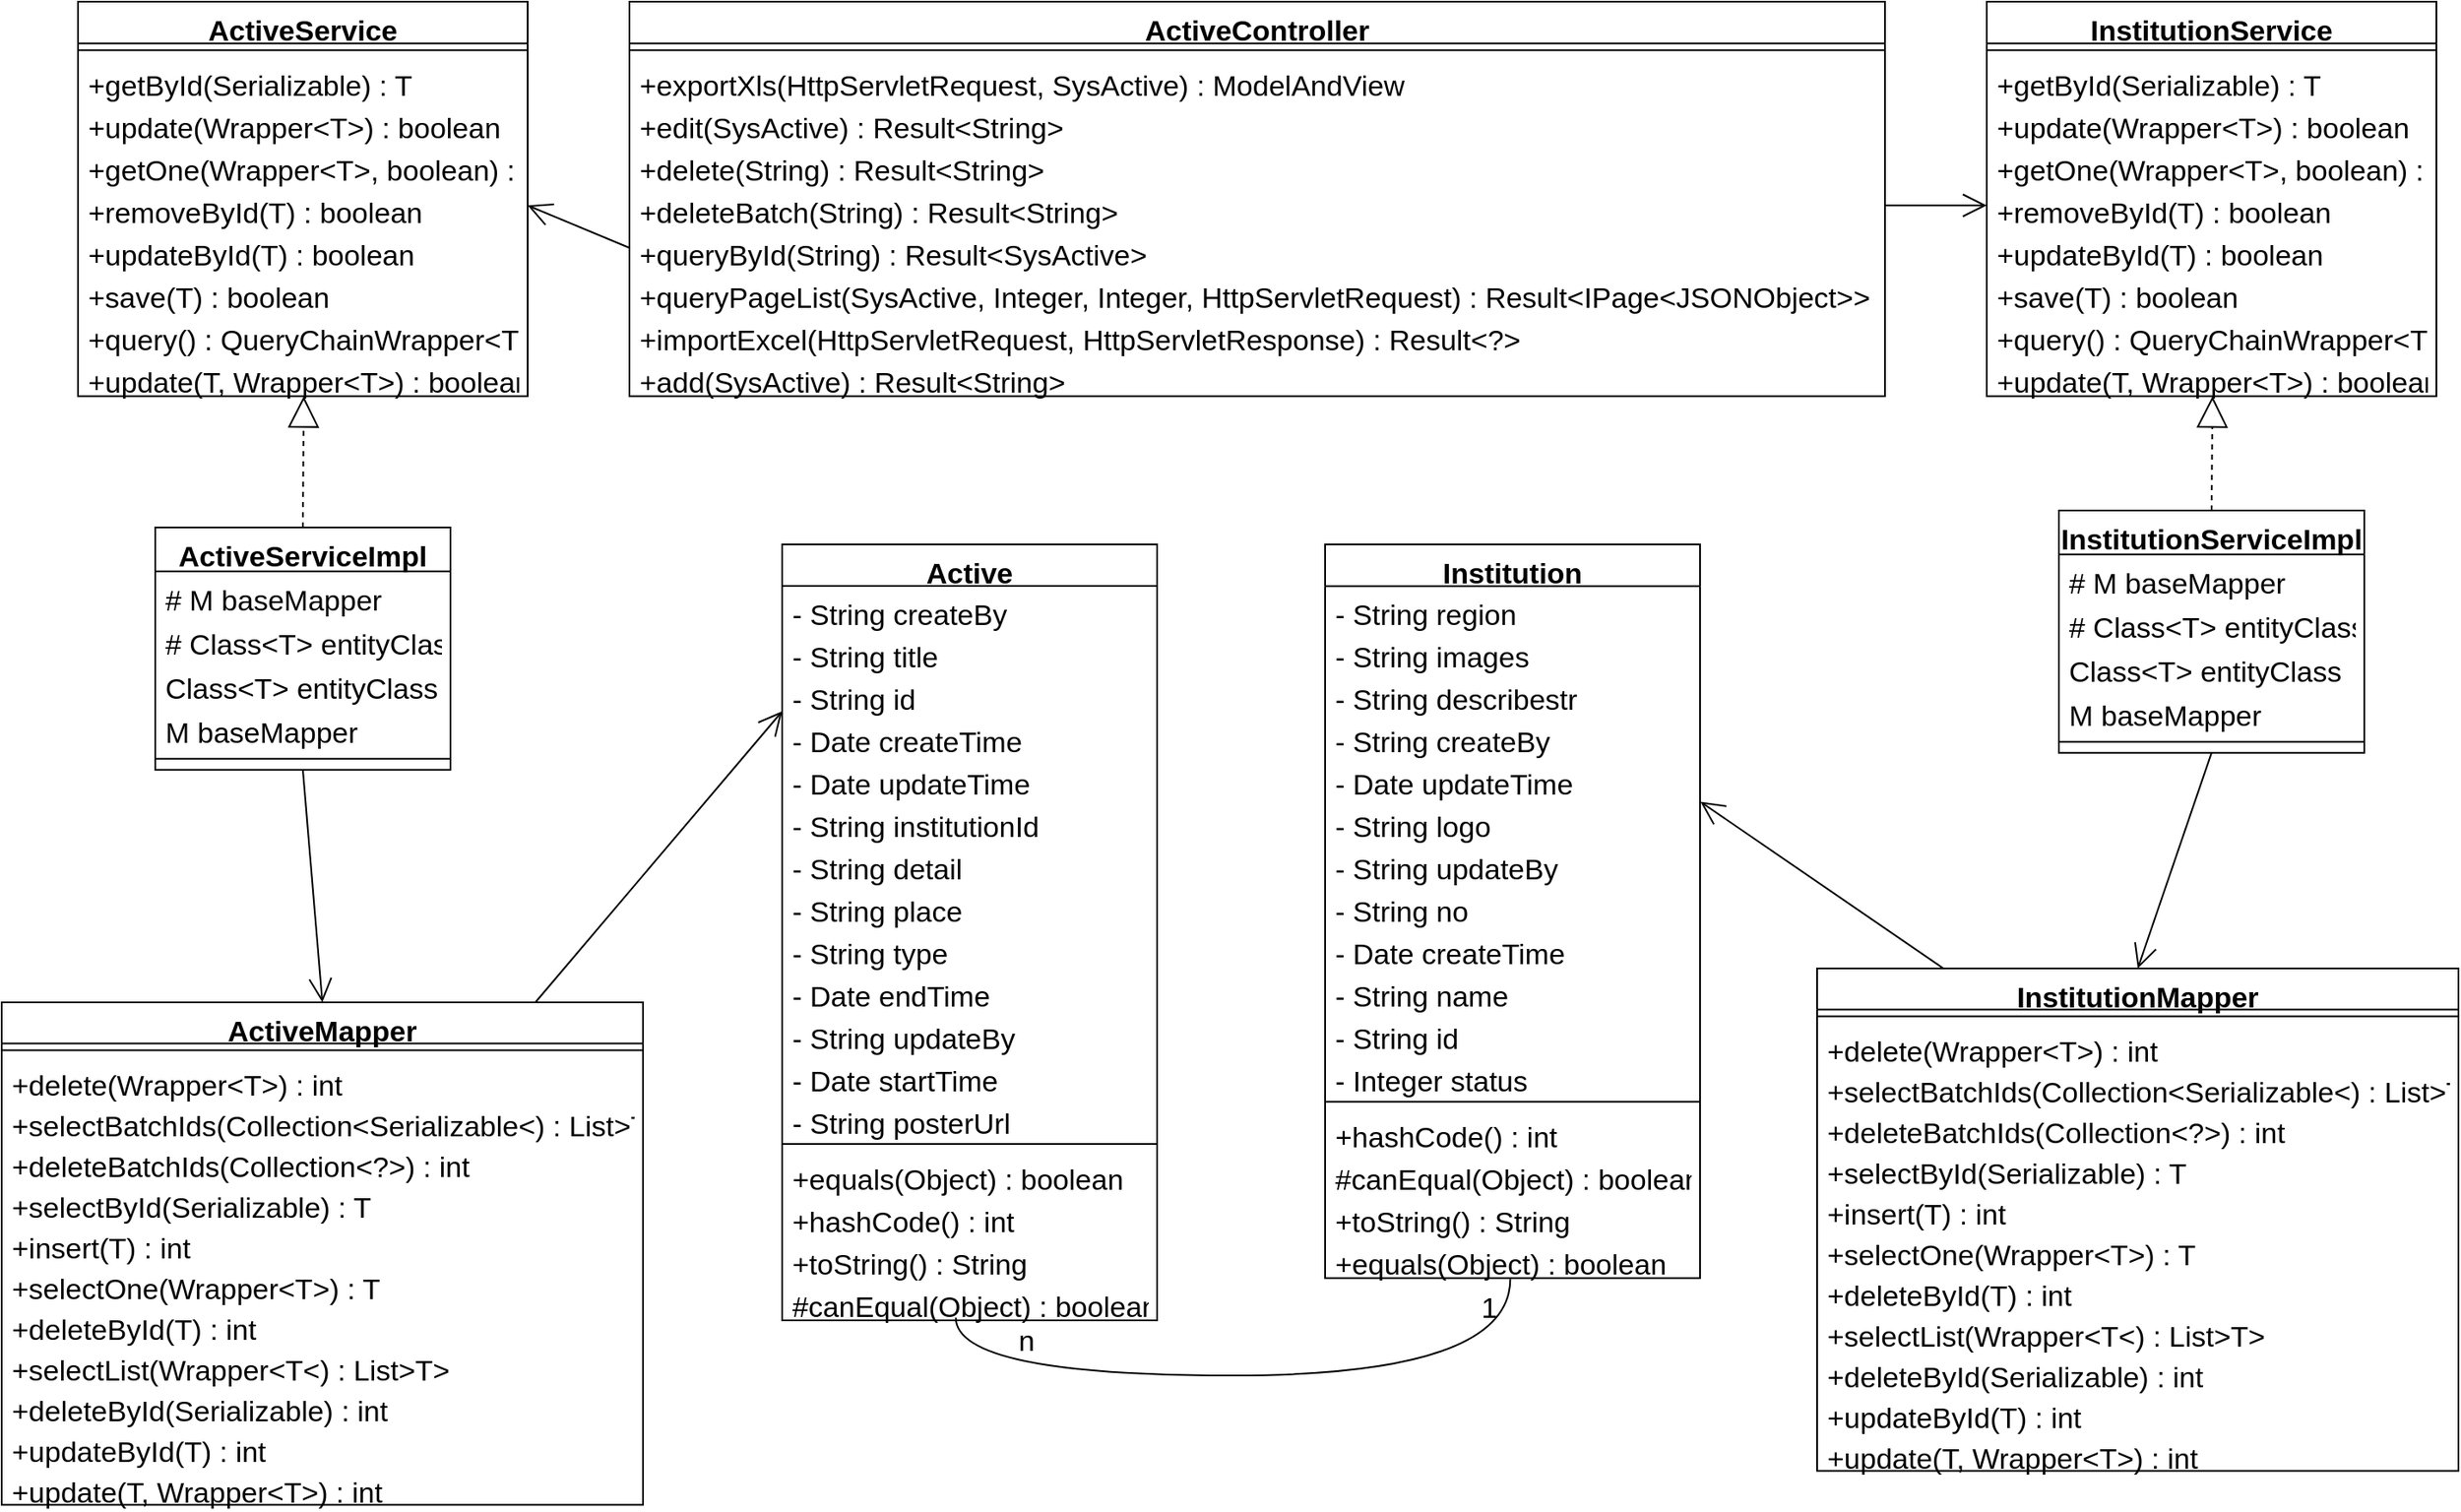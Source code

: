 <mxfile version="24.5.1" type="github">
  <diagram name="第 1 页" id="wU-453oeVGQmZ7itbZ2u">
    <mxGraphModel dx="3217" dy="1230" grid="1" gridSize="10" guides="1" tooltips="1" connect="1" arrows="1" fold="1" page="1" pageScale="1" pageWidth="827" pageHeight="1169" math="0" shadow="0">
      <root>
        <mxCell id="0" />
        <mxCell id="1" parent="0" />
        <mxCell id="_fDaWPG-SAnf2-mswytO-1" value="ActiveController" style="swimlane;fontStyle=1;align=center;verticalAlign=top;childLayout=stackLayout;horizontal=1;startSize=24.632;horizontalStack=0;resizeParent=1;resizeParentMax=0;resizeLast=0;collapsible=0;marginBottom=0;fontSize=17;" vertex="1" parent="1">
          <mxGeometry x="80" y="20" width="740" height="232.632" as="geometry" />
        </mxCell>
        <mxCell id="_fDaWPG-SAnf2-mswytO-2" style="line;strokeWidth=1;fillColor=none;align=left;verticalAlign=middle;spacingTop=-1;spacingLeft=3;spacingRight=3;rotatable=0;labelPosition=right;points=[];portConstraint=eastwest;strokeColor=inherit;fontSize=17;" vertex="1" parent="_fDaWPG-SAnf2-mswytO-1">
          <mxGeometry y="24.632" width="740" height="8" as="geometry" />
        </mxCell>
        <mxCell id="_fDaWPG-SAnf2-mswytO-3" value="+exportXls(HttpServletRequest, SysActive) : ModelAndView" style="text;strokeColor=none;fillColor=none;align=left;verticalAlign=top;spacingLeft=4;spacingRight=4;overflow=hidden;rotatable=0;points=[[0,0.5],[1,0.5]];portConstraint=eastwest;fontSize=17;" vertex="1" parent="_fDaWPG-SAnf2-mswytO-1">
          <mxGeometry y="32.632" width="740" height="25" as="geometry" />
        </mxCell>
        <mxCell id="_fDaWPG-SAnf2-mswytO-4" value="+edit(SysActive) : Result&lt;String&gt;" style="text;strokeColor=none;fillColor=none;align=left;verticalAlign=top;spacingLeft=4;spacingRight=4;overflow=hidden;rotatable=0;points=[[0,0.5],[1,0.5]];portConstraint=eastwest;fontSize=17;" vertex="1" parent="_fDaWPG-SAnf2-mswytO-1">
          <mxGeometry y="57.632" width="740" height="25" as="geometry" />
        </mxCell>
        <mxCell id="_fDaWPG-SAnf2-mswytO-5" value="+delete(String) : Result&lt;String&gt;" style="text;strokeColor=none;fillColor=none;align=left;verticalAlign=top;spacingLeft=4;spacingRight=4;overflow=hidden;rotatable=0;points=[[0,0.5],[1,0.5]];portConstraint=eastwest;fontSize=17;" vertex="1" parent="_fDaWPG-SAnf2-mswytO-1">
          <mxGeometry y="82.632" width="740" height="25" as="geometry" />
        </mxCell>
        <mxCell id="_fDaWPG-SAnf2-mswytO-6" value="+deleteBatch(String) : Result&lt;String&gt;" style="text;strokeColor=none;fillColor=none;align=left;verticalAlign=top;spacingLeft=4;spacingRight=4;overflow=hidden;rotatable=0;points=[[0,0.5],[1,0.5]];portConstraint=eastwest;fontSize=17;" vertex="1" parent="_fDaWPG-SAnf2-mswytO-1">
          <mxGeometry y="107.632" width="740" height="25" as="geometry" />
        </mxCell>
        <mxCell id="_fDaWPG-SAnf2-mswytO-7" value="+queryById(String) : Result&lt;SysActive&gt;" style="text;strokeColor=none;fillColor=none;align=left;verticalAlign=top;spacingLeft=4;spacingRight=4;overflow=hidden;rotatable=0;points=[[0,0.5],[1,0.5]];portConstraint=eastwest;fontSize=17;" vertex="1" parent="_fDaWPG-SAnf2-mswytO-1">
          <mxGeometry y="132.632" width="740" height="25" as="geometry" />
        </mxCell>
        <mxCell id="_fDaWPG-SAnf2-mswytO-8" value="+queryPageList(SysActive, Integer, Integer, HttpServletRequest) : Result&lt;IPage&lt;JSONObject&gt;&gt;" style="text;strokeColor=none;fillColor=none;align=left;verticalAlign=top;spacingLeft=4;spacingRight=4;overflow=hidden;rotatable=0;points=[[0,0.5],[1,0.5]];portConstraint=eastwest;fontSize=17;" vertex="1" parent="_fDaWPG-SAnf2-mswytO-1">
          <mxGeometry y="157.632" width="740" height="25" as="geometry" />
        </mxCell>
        <mxCell id="_fDaWPG-SAnf2-mswytO-9" value="+importExcel(HttpServletRequest, HttpServletResponse) : Result&lt;?&gt;" style="text;strokeColor=none;fillColor=none;align=left;verticalAlign=top;spacingLeft=4;spacingRight=4;overflow=hidden;rotatable=0;points=[[0,0.5],[1,0.5]];portConstraint=eastwest;fontSize=17;" vertex="1" parent="_fDaWPG-SAnf2-mswytO-1">
          <mxGeometry y="182.632" width="740" height="25" as="geometry" />
        </mxCell>
        <mxCell id="_fDaWPG-SAnf2-mswytO-10" value="+add(SysActive) : Result&lt;String&gt;" style="text;strokeColor=none;fillColor=none;align=left;verticalAlign=top;spacingLeft=4;spacingRight=4;overflow=hidden;rotatable=0;points=[[0,0.5],[1,0.5]];portConstraint=eastwest;fontSize=17;" vertex="1" parent="_fDaWPG-SAnf2-mswytO-1">
          <mxGeometry y="207.632" width="740" height="25" as="geometry" />
        </mxCell>
        <mxCell id="_fDaWPG-SAnf2-mswytO-11" value="ActiveService" style="swimlane;fontStyle=1;align=center;verticalAlign=top;childLayout=stackLayout;horizontal=1;startSize=24.632;horizontalStack=0;resizeParent=1;resizeParentMax=0;resizeLast=0;collapsible=0;marginBottom=0;fontSize=17;" vertex="1" parent="1">
          <mxGeometry x="-245" y="20" width="265" height="232.632" as="geometry" />
        </mxCell>
        <mxCell id="_fDaWPG-SAnf2-mswytO-12" style="line;strokeWidth=1;fillColor=none;align=left;verticalAlign=middle;spacingTop=-1;spacingLeft=3;spacingRight=3;rotatable=0;labelPosition=right;points=[];portConstraint=eastwest;strokeColor=inherit;fontSize=17;" vertex="1" parent="_fDaWPG-SAnf2-mswytO-11">
          <mxGeometry y="24.632" width="265" height="8" as="geometry" />
        </mxCell>
        <mxCell id="_fDaWPG-SAnf2-mswytO-13" value="+getById(Serializable) : T" style="text;strokeColor=none;fillColor=none;align=left;verticalAlign=top;spacingLeft=4;spacingRight=4;overflow=hidden;rotatable=0;points=[[0,0.5],[1,0.5]];portConstraint=eastwest;fontSize=17;" vertex="1" parent="_fDaWPG-SAnf2-mswytO-11">
          <mxGeometry y="32.632" width="265" height="25" as="geometry" />
        </mxCell>
        <mxCell id="_fDaWPG-SAnf2-mswytO-14" value="+update(Wrapper&lt;T&gt;) : boolean" style="text;strokeColor=none;fillColor=none;align=left;verticalAlign=top;spacingLeft=4;spacingRight=4;overflow=hidden;rotatable=0;points=[[0,0.5],[1,0.5]];portConstraint=eastwest;fontSize=17;" vertex="1" parent="_fDaWPG-SAnf2-mswytO-11">
          <mxGeometry y="57.632" width="265" height="25" as="geometry" />
        </mxCell>
        <mxCell id="_fDaWPG-SAnf2-mswytO-15" value="+getOne(Wrapper&lt;T&gt;, boolean) : T" style="text;strokeColor=none;fillColor=none;align=left;verticalAlign=top;spacingLeft=4;spacingRight=4;overflow=hidden;rotatable=0;points=[[0,0.5],[1,0.5]];portConstraint=eastwest;fontSize=17;" vertex="1" parent="_fDaWPG-SAnf2-mswytO-11">
          <mxGeometry y="82.632" width="265" height="25" as="geometry" />
        </mxCell>
        <mxCell id="_fDaWPG-SAnf2-mswytO-16" value="+removeById(T) : boolean" style="text;strokeColor=none;fillColor=none;align=left;verticalAlign=top;spacingLeft=4;spacingRight=4;overflow=hidden;rotatable=0;points=[[0,0.5],[1,0.5]];portConstraint=eastwest;fontSize=17;" vertex="1" parent="_fDaWPG-SAnf2-mswytO-11">
          <mxGeometry y="107.632" width="265" height="25" as="geometry" />
        </mxCell>
        <mxCell id="_fDaWPG-SAnf2-mswytO-17" value="+updateById(T) : boolean" style="text;strokeColor=none;fillColor=none;align=left;verticalAlign=top;spacingLeft=4;spacingRight=4;overflow=hidden;rotatable=0;points=[[0,0.5],[1,0.5]];portConstraint=eastwest;fontSize=17;" vertex="1" parent="_fDaWPG-SAnf2-mswytO-11">
          <mxGeometry y="132.632" width="265" height="25" as="geometry" />
        </mxCell>
        <mxCell id="_fDaWPG-SAnf2-mswytO-18" value="+save(T) : boolean" style="text;strokeColor=none;fillColor=none;align=left;verticalAlign=top;spacingLeft=4;spacingRight=4;overflow=hidden;rotatable=0;points=[[0,0.5],[1,0.5]];portConstraint=eastwest;fontSize=17;" vertex="1" parent="_fDaWPG-SAnf2-mswytO-11">
          <mxGeometry y="157.632" width="265" height="25" as="geometry" />
        </mxCell>
        <mxCell id="_fDaWPG-SAnf2-mswytO-19" value="+query() : QueryChainWrapper&lt;T&gt;" style="text;strokeColor=none;fillColor=none;align=left;verticalAlign=top;spacingLeft=4;spacingRight=4;overflow=hidden;rotatable=0;points=[[0,0.5],[1,0.5]];portConstraint=eastwest;fontSize=17;" vertex="1" parent="_fDaWPG-SAnf2-mswytO-11">
          <mxGeometry y="182.632" width="265" height="25" as="geometry" />
        </mxCell>
        <mxCell id="_fDaWPG-SAnf2-mswytO-20" value="+update(T, Wrapper&lt;T&gt;) : boolean" style="text;strokeColor=none;fillColor=none;align=left;verticalAlign=top;spacingLeft=4;spacingRight=4;overflow=hidden;rotatable=0;points=[[0,0.5],[1,0.5]];portConstraint=eastwest;fontSize=17;" vertex="1" parent="_fDaWPG-SAnf2-mswytO-11">
          <mxGeometry y="207.632" width="265" height="25" as="geometry" />
        </mxCell>
        <mxCell id="_fDaWPG-SAnf2-mswytO-21" value="InstitutionService" style="swimlane;fontStyle=1;align=center;verticalAlign=top;childLayout=stackLayout;horizontal=1;startSize=24.632;horizontalStack=0;resizeParent=1;resizeParentMax=0;resizeLast=0;collapsible=0;marginBottom=0;fontSize=17;" vertex="1" parent="1">
          <mxGeometry x="880" y="20" width="265" height="232.632" as="geometry" />
        </mxCell>
        <mxCell id="_fDaWPG-SAnf2-mswytO-22" style="line;strokeWidth=1;fillColor=none;align=left;verticalAlign=middle;spacingTop=-1;spacingLeft=3;spacingRight=3;rotatable=0;labelPosition=right;points=[];portConstraint=eastwest;strokeColor=inherit;fontSize=17;" vertex="1" parent="_fDaWPG-SAnf2-mswytO-21">
          <mxGeometry y="24.632" width="265" height="8" as="geometry" />
        </mxCell>
        <mxCell id="_fDaWPG-SAnf2-mswytO-23" value="+getById(Serializable) : T" style="text;strokeColor=none;fillColor=none;align=left;verticalAlign=top;spacingLeft=4;spacingRight=4;overflow=hidden;rotatable=0;points=[[0,0.5],[1,0.5]];portConstraint=eastwest;fontSize=17;" vertex="1" parent="_fDaWPG-SAnf2-mswytO-21">
          <mxGeometry y="32.632" width="265" height="25" as="geometry" />
        </mxCell>
        <mxCell id="_fDaWPG-SAnf2-mswytO-24" value="+update(Wrapper&lt;T&gt;) : boolean" style="text;strokeColor=none;fillColor=none;align=left;verticalAlign=top;spacingLeft=4;spacingRight=4;overflow=hidden;rotatable=0;points=[[0,0.5],[1,0.5]];portConstraint=eastwest;fontSize=17;" vertex="1" parent="_fDaWPG-SAnf2-mswytO-21">
          <mxGeometry y="57.632" width="265" height="25" as="geometry" />
        </mxCell>
        <mxCell id="_fDaWPG-SAnf2-mswytO-25" value="+getOne(Wrapper&lt;T&gt;, boolean) : T" style="text;strokeColor=none;fillColor=none;align=left;verticalAlign=top;spacingLeft=4;spacingRight=4;overflow=hidden;rotatable=0;points=[[0,0.5],[1,0.5]];portConstraint=eastwest;fontSize=17;" vertex="1" parent="_fDaWPG-SAnf2-mswytO-21">
          <mxGeometry y="82.632" width="265" height="25" as="geometry" />
        </mxCell>
        <mxCell id="_fDaWPG-SAnf2-mswytO-26" value="+removeById(T) : boolean" style="text;strokeColor=none;fillColor=none;align=left;verticalAlign=top;spacingLeft=4;spacingRight=4;overflow=hidden;rotatable=0;points=[[0,0.5],[1,0.5]];portConstraint=eastwest;fontSize=17;" vertex="1" parent="_fDaWPG-SAnf2-mswytO-21">
          <mxGeometry y="107.632" width="265" height="25" as="geometry" />
        </mxCell>
        <mxCell id="_fDaWPG-SAnf2-mswytO-27" value="+updateById(T) : boolean" style="text;strokeColor=none;fillColor=none;align=left;verticalAlign=top;spacingLeft=4;spacingRight=4;overflow=hidden;rotatable=0;points=[[0,0.5],[1,0.5]];portConstraint=eastwest;fontSize=17;" vertex="1" parent="_fDaWPG-SAnf2-mswytO-21">
          <mxGeometry y="132.632" width="265" height="25" as="geometry" />
        </mxCell>
        <mxCell id="_fDaWPG-SAnf2-mswytO-28" value="+save(T) : boolean" style="text;strokeColor=none;fillColor=none;align=left;verticalAlign=top;spacingLeft=4;spacingRight=4;overflow=hidden;rotatable=0;points=[[0,0.5],[1,0.5]];portConstraint=eastwest;fontSize=17;" vertex="1" parent="_fDaWPG-SAnf2-mswytO-21">
          <mxGeometry y="157.632" width="265" height="25" as="geometry" />
        </mxCell>
        <mxCell id="_fDaWPG-SAnf2-mswytO-29" value="+query() : QueryChainWrapper&lt;T&gt;" style="text;strokeColor=none;fillColor=none;align=left;verticalAlign=top;spacingLeft=4;spacingRight=4;overflow=hidden;rotatable=0;points=[[0,0.5],[1,0.5]];portConstraint=eastwest;fontSize=17;" vertex="1" parent="_fDaWPG-SAnf2-mswytO-21">
          <mxGeometry y="182.632" width="265" height="25" as="geometry" />
        </mxCell>
        <mxCell id="_fDaWPG-SAnf2-mswytO-30" value="+update(T, Wrapper&lt;T&gt;) : boolean" style="text;strokeColor=none;fillColor=none;align=left;verticalAlign=top;spacingLeft=4;spacingRight=4;overflow=hidden;rotatable=0;points=[[0,0.5],[1,0.5]];portConstraint=eastwest;fontSize=17;" vertex="1" parent="_fDaWPG-SAnf2-mswytO-21">
          <mxGeometry y="207.632" width="265" height="25" as="geometry" />
        </mxCell>
        <mxCell id="_fDaWPG-SAnf2-mswytO-31" value="ActiveMapper" style="swimlane;fontStyle=1;align=center;verticalAlign=top;childLayout=stackLayout;horizontal=1;startSize=24.24;horizontalStack=0;resizeParent=1;resizeParentMax=0;resizeLast=0;collapsible=0;marginBottom=0;fontSize=17;" vertex="1" parent="1">
          <mxGeometry x="-290" y="610" width="378" height="296.24" as="geometry" />
        </mxCell>
        <mxCell id="_fDaWPG-SAnf2-mswytO-32" style="line;strokeWidth=1;fillColor=none;align=left;verticalAlign=middle;spacingTop=-1;spacingLeft=3;spacingRight=3;rotatable=0;labelPosition=right;points=[];portConstraint=eastwest;strokeColor=inherit;fontSize=17;" vertex="1" parent="_fDaWPG-SAnf2-mswytO-31">
          <mxGeometry y="24.24" width="378" height="8" as="geometry" />
        </mxCell>
        <mxCell id="_fDaWPG-SAnf2-mswytO-33" value="+delete(Wrapper&lt;T&gt;) : int" style="text;strokeColor=none;fillColor=none;align=left;verticalAlign=top;spacingLeft=4;spacingRight=4;overflow=hidden;rotatable=0;points=[[0,0.5],[1,0.5]];portConstraint=eastwest;fontSize=17;" vertex="1" parent="_fDaWPG-SAnf2-mswytO-31">
          <mxGeometry y="32.24" width="378" height="24" as="geometry" />
        </mxCell>
        <mxCell id="_fDaWPG-SAnf2-mswytO-34" value="+selectBatchIds(Collection&lt;Serializable&lt;) : List&gt;T&gt;" style="text;strokeColor=none;fillColor=none;align=left;verticalAlign=top;spacingLeft=4;spacingRight=4;overflow=hidden;rotatable=0;points=[[0,0.5],[1,0.5]];portConstraint=eastwest;fontSize=17;" vertex="1" parent="_fDaWPG-SAnf2-mswytO-31">
          <mxGeometry y="56.24" width="378" height="24" as="geometry" />
        </mxCell>
        <mxCell id="_fDaWPG-SAnf2-mswytO-35" value="+deleteBatchIds(Collection&lt;?&gt;) : int" style="text;strokeColor=none;fillColor=none;align=left;verticalAlign=top;spacingLeft=4;spacingRight=4;overflow=hidden;rotatable=0;points=[[0,0.5],[1,0.5]];portConstraint=eastwest;fontSize=17;" vertex="1" parent="_fDaWPG-SAnf2-mswytO-31">
          <mxGeometry y="80.24" width="378" height="24" as="geometry" />
        </mxCell>
        <mxCell id="_fDaWPG-SAnf2-mswytO-36" value="+selectById(Serializable) : T" style="text;strokeColor=none;fillColor=none;align=left;verticalAlign=top;spacingLeft=4;spacingRight=4;overflow=hidden;rotatable=0;points=[[0,0.5],[1,0.5]];portConstraint=eastwest;fontSize=17;" vertex="1" parent="_fDaWPG-SAnf2-mswytO-31">
          <mxGeometry y="104.24" width="378" height="24" as="geometry" />
        </mxCell>
        <mxCell id="_fDaWPG-SAnf2-mswytO-37" value="+insert(T) : int" style="text;strokeColor=none;fillColor=none;align=left;verticalAlign=top;spacingLeft=4;spacingRight=4;overflow=hidden;rotatable=0;points=[[0,0.5],[1,0.5]];portConstraint=eastwest;fontSize=17;" vertex="1" parent="_fDaWPG-SAnf2-mswytO-31">
          <mxGeometry y="128.24" width="378" height="24" as="geometry" />
        </mxCell>
        <mxCell id="_fDaWPG-SAnf2-mswytO-38" value="+selectOne(Wrapper&lt;T&gt;) : T" style="text;strokeColor=none;fillColor=none;align=left;verticalAlign=top;spacingLeft=4;spacingRight=4;overflow=hidden;rotatable=0;points=[[0,0.5],[1,0.5]];portConstraint=eastwest;fontSize=17;" vertex="1" parent="_fDaWPG-SAnf2-mswytO-31">
          <mxGeometry y="152.24" width="378" height="24" as="geometry" />
        </mxCell>
        <mxCell id="_fDaWPG-SAnf2-mswytO-39" value="+deleteById(T) : int" style="text;strokeColor=none;fillColor=none;align=left;verticalAlign=top;spacingLeft=4;spacingRight=4;overflow=hidden;rotatable=0;points=[[0,0.5],[1,0.5]];portConstraint=eastwest;fontSize=17;" vertex="1" parent="_fDaWPG-SAnf2-mswytO-31">
          <mxGeometry y="176.24" width="378" height="24" as="geometry" />
        </mxCell>
        <mxCell id="_fDaWPG-SAnf2-mswytO-40" value="+selectList(Wrapper&lt;T&lt;) : List&gt;T&gt;" style="text;strokeColor=none;fillColor=none;align=left;verticalAlign=top;spacingLeft=4;spacingRight=4;overflow=hidden;rotatable=0;points=[[0,0.5],[1,0.5]];portConstraint=eastwest;fontSize=17;" vertex="1" parent="_fDaWPG-SAnf2-mswytO-31">
          <mxGeometry y="200.24" width="378" height="24" as="geometry" />
        </mxCell>
        <mxCell id="_fDaWPG-SAnf2-mswytO-41" value="+deleteById(Serializable) : int" style="text;strokeColor=none;fillColor=none;align=left;verticalAlign=top;spacingLeft=4;spacingRight=4;overflow=hidden;rotatable=0;points=[[0,0.5],[1,0.5]];portConstraint=eastwest;fontSize=17;" vertex="1" parent="_fDaWPG-SAnf2-mswytO-31">
          <mxGeometry y="224.24" width="378" height="24" as="geometry" />
        </mxCell>
        <mxCell id="_fDaWPG-SAnf2-mswytO-42" value="+updateById(T) : int" style="text;strokeColor=none;fillColor=none;align=left;verticalAlign=top;spacingLeft=4;spacingRight=4;overflow=hidden;rotatable=0;points=[[0,0.5],[1,0.5]];portConstraint=eastwest;fontSize=17;" vertex="1" parent="_fDaWPG-SAnf2-mswytO-31">
          <mxGeometry y="248.24" width="378" height="24" as="geometry" />
        </mxCell>
        <mxCell id="_fDaWPG-SAnf2-mswytO-43" value="+update(T, Wrapper&lt;T&gt;) : int" style="text;strokeColor=none;fillColor=none;align=left;verticalAlign=top;spacingLeft=4;spacingRight=4;overflow=hidden;rotatable=0;points=[[0,0.5],[1,0.5]];portConstraint=eastwest;fontSize=17;" vertex="1" parent="_fDaWPG-SAnf2-mswytO-31">
          <mxGeometry y="272.24" width="378" height="24" as="geometry" />
        </mxCell>
        <mxCell id="_fDaWPG-SAnf2-mswytO-44" value="InstitutionMapper" style="swimlane;fontStyle=1;align=center;verticalAlign=top;childLayout=stackLayout;horizontal=1;startSize=24.24;horizontalStack=0;resizeParent=1;resizeParentMax=0;resizeLast=0;collapsible=0;marginBottom=0;fontSize=17;" vertex="1" parent="1">
          <mxGeometry x="780" y="590" width="378" height="296.24" as="geometry" />
        </mxCell>
        <mxCell id="_fDaWPG-SAnf2-mswytO-45" style="line;strokeWidth=1;fillColor=none;align=left;verticalAlign=middle;spacingTop=-1;spacingLeft=3;spacingRight=3;rotatable=0;labelPosition=right;points=[];portConstraint=eastwest;strokeColor=inherit;fontSize=17;" vertex="1" parent="_fDaWPG-SAnf2-mswytO-44">
          <mxGeometry y="24.24" width="378" height="8" as="geometry" />
        </mxCell>
        <mxCell id="_fDaWPG-SAnf2-mswytO-46" value="+delete(Wrapper&lt;T&gt;) : int" style="text;strokeColor=none;fillColor=none;align=left;verticalAlign=top;spacingLeft=4;spacingRight=4;overflow=hidden;rotatable=0;points=[[0,0.5],[1,0.5]];portConstraint=eastwest;fontSize=17;" vertex="1" parent="_fDaWPG-SAnf2-mswytO-44">
          <mxGeometry y="32.24" width="378" height="24" as="geometry" />
        </mxCell>
        <mxCell id="_fDaWPG-SAnf2-mswytO-47" value="+selectBatchIds(Collection&lt;Serializable&lt;) : List&gt;T&gt;" style="text;strokeColor=none;fillColor=none;align=left;verticalAlign=top;spacingLeft=4;spacingRight=4;overflow=hidden;rotatable=0;points=[[0,0.5],[1,0.5]];portConstraint=eastwest;fontSize=17;" vertex="1" parent="_fDaWPG-SAnf2-mswytO-44">
          <mxGeometry y="56.24" width="378" height="24" as="geometry" />
        </mxCell>
        <mxCell id="_fDaWPG-SAnf2-mswytO-48" value="+deleteBatchIds(Collection&lt;?&gt;) : int" style="text;strokeColor=none;fillColor=none;align=left;verticalAlign=top;spacingLeft=4;spacingRight=4;overflow=hidden;rotatable=0;points=[[0,0.5],[1,0.5]];portConstraint=eastwest;fontSize=17;" vertex="1" parent="_fDaWPG-SAnf2-mswytO-44">
          <mxGeometry y="80.24" width="378" height="24" as="geometry" />
        </mxCell>
        <mxCell id="_fDaWPG-SAnf2-mswytO-49" value="+selectById(Serializable) : T" style="text;strokeColor=none;fillColor=none;align=left;verticalAlign=top;spacingLeft=4;spacingRight=4;overflow=hidden;rotatable=0;points=[[0,0.5],[1,0.5]];portConstraint=eastwest;fontSize=17;" vertex="1" parent="_fDaWPG-SAnf2-mswytO-44">
          <mxGeometry y="104.24" width="378" height="24" as="geometry" />
        </mxCell>
        <mxCell id="_fDaWPG-SAnf2-mswytO-50" value="+insert(T) : int" style="text;strokeColor=none;fillColor=none;align=left;verticalAlign=top;spacingLeft=4;spacingRight=4;overflow=hidden;rotatable=0;points=[[0,0.5],[1,0.5]];portConstraint=eastwest;fontSize=17;" vertex="1" parent="_fDaWPG-SAnf2-mswytO-44">
          <mxGeometry y="128.24" width="378" height="24" as="geometry" />
        </mxCell>
        <mxCell id="_fDaWPG-SAnf2-mswytO-51" value="+selectOne(Wrapper&lt;T&gt;) : T" style="text;strokeColor=none;fillColor=none;align=left;verticalAlign=top;spacingLeft=4;spacingRight=4;overflow=hidden;rotatable=0;points=[[0,0.5],[1,0.5]];portConstraint=eastwest;fontSize=17;" vertex="1" parent="_fDaWPG-SAnf2-mswytO-44">
          <mxGeometry y="152.24" width="378" height="24" as="geometry" />
        </mxCell>
        <mxCell id="_fDaWPG-SAnf2-mswytO-52" value="+deleteById(T) : int" style="text;strokeColor=none;fillColor=none;align=left;verticalAlign=top;spacingLeft=4;spacingRight=4;overflow=hidden;rotatable=0;points=[[0,0.5],[1,0.5]];portConstraint=eastwest;fontSize=17;" vertex="1" parent="_fDaWPG-SAnf2-mswytO-44">
          <mxGeometry y="176.24" width="378" height="24" as="geometry" />
        </mxCell>
        <mxCell id="_fDaWPG-SAnf2-mswytO-53" value="+selectList(Wrapper&lt;T&lt;) : List&gt;T&gt;" style="text;strokeColor=none;fillColor=none;align=left;verticalAlign=top;spacingLeft=4;spacingRight=4;overflow=hidden;rotatable=0;points=[[0,0.5],[1,0.5]];portConstraint=eastwest;fontSize=17;" vertex="1" parent="_fDaWPG-SAnf2-mswytO-44">
          <mxGeometry y="200.24" width="378" height="24" as="geometry" />
        </mxCell>
        <mxCell id="_fDaWPG-SAnf2-mswytO-54" value="+deleteById(Serializable) : int" style="text;strokeColor=none;fillColor=none;align=left;verticalAlign=top;spacingLeft=4;spacingRight=4;overflow=hidden;rotatable=0;points=[[0,0.5],[1,0.5]];portConstraint=eastwest;fontSize=17;" vertex="1" parent="_fDaWPG-SAnf2-mswytO-44">
          <mxGeometry y="224.24" width="378" height="24" as="geometry" />
        </mxCell>
        <mxCell id="_fDaWPG-SAnf2-mswytO-55" value="+updateById(T) : int" style="text;strokeColor=none;fillColor=none;align=left;verticalAlign=top;spacingLeft=4;spacingRight=4;overflow=hidden;rotatable=0;points=[[0,0.5],[1,0.5]];portConstraint=eastwest;fontSize=17;" vertex="1" parent="_fDaWPG-SAnf2-mswytO-44">
          <mxGeometry y="248.24" width="378" height="24" as="geometry" />
        </mxCell>
        <mxCell id="_fDaWPG-SAnf2-mswytO-56" value="+update(T, Wrapper&lt;T&gt;) : int" style="text;strokeColor=none;fillColor=none;align=left;verticalAlign=top;spacingLeft=4;spacingRight=4;overflow=hidden;rotatable=0;points=[[0,0.5],[1,0.5]];portConstraint=eastwest;fontSize=17;" vertex="1" parent="_fDaWPG-SAnf2-mswytO-44">
          <mxGeometry y="272.24" width="378" height="24" as="geometry" />
        </mxCell>
        <mxCell id="_fDaWPG-SAnf2-mswytO-57" value="Active" style="swimlane;fontStyle=1;align=center;verticalAlign=top;childLayout=stackLayout;horizontal=1;startSize=24.5;horizontalStack=0;resizeParent=1;resizeParentMax=0;resizeLast=0;collapsible=0;marginBottom=0;fontSize=17;" vertex="1" parent="1">
          <mxGeometry x="170" y="340" width="221" height="457.5" as="geometry" />
        </mxCell>
        <mxCell id="_fDaWPG-SAnf2-mswytO-58" value="- String createBy" style="text;strokeColor=none;fillColor=none;align=left;verticalAlign=top;spacingLeft=4;spacingRight=4;overflow=hidden;rotatable=0;points=[[0,0.5],[1,0.5]];portConstraint=eastwest;fontSize=17;" vertex="1" parent="_fDaWPG-SAnf2-mswytO-57">
          <mxGeometry y="24.5" width="221" height="25" as="geometry" />
        </mxCell>
        <mxCell id="_fDaWPG-SAnf2-mswytO-59" value="- String title" style="text;strokeColor=none;fillColor=none;align=left;verticalAlign=top;spacingLeft=4;spacingRight=4;overflow=hidden;rotatable=0;points=[[0,0.5],[1,0.5]];portConstraint=eastwest;fontSize=17;" vertex="1" parent="_fDaWPG-SAnf2-mswytO-57">
          <mxGeometry y="49.5" width="221" height="25" as="geometry" />
        </mxCell>
        <mxCell id="_fDaWPG-SAnf2-mswytO-60" value="- String id" style="text;strokeColor=none;fillColor=none;align=left;verticalAlign=top;spacingLeft=4;spacingRight=4;overflow=hidden;rotatable=0;points=[[0,0.5],[1,0.5]];portConstraint=eastwest;fontSize=17;" vertex="1" parent="_fDaWPG-SAnf2-mswytO-57">
          <mxGeometry y="74.5" width="221" height="25" as="geometry" />
        </mxCell>
        <mxCell id="_fDaWPG-SAnf2-mswytO-61" value="- Date createTime" style="text;strokeColor=none;fillColor=none;align=left;verticalAlign=top;spacingLeft=4;spacingRight=4;overflow=hidden;rotatable=0;points=[[0,0.5],[1,0.5]];portConstraint=eastwest;fontSize=17;" vertex="1" parent="_fDaWPG-SAnf2-mswytO-57">
          <mxGeometry y="99.5" width="221" height="25" as="geometry" />
        </mxCell>
        <mxCell id="_fDaWPG-SAnf2-mswytO-62" value="- Date updateTime" style="text;strokeColor=none;fillColor=none;align=left;verticalAlign=top;spacingLeft=4;spacingRight=4;overflow=hidden;rotatable=0;points=[[0,0.5],[1,0.5]];portConstraint=eastwest;fontSize=17;" vertex="1" parent="_fDaWPG-SAnf2-mswytO-57">
          <mxGeometry y="124.5" width="221" height="25" as="geometry" />
        </mxCell>
        <mxCell id="_fDaWPG-SAnf2-mswytO-63" value="- String institutionId" style="text;strokeColor=none;fillColor=none;align=left;verticalAlign=top;spacingLeft=4;spacingRight=4;overflow=hidden;rotatable=0;points=[[0,0.5],[1,0.5]];portConstraint=eastwest;fontSize=17;" vertex="1" parent="_fDaWPG-SAnf2-mswytO-57">
          <mxGeometry y="149.5" width="221" height="25" as="geometry" />
        </mxCell>
        <mxCell id="_fDaWPG-SAnf2-mswytO-64" value="- String detail" style="text;strokeColor=none;fillColor=none;align=left;verticalAlign=top;spacingLeft=4;spacingRight=4;overflow=hidden;rotatable=0;points=[[0,0.5],[1,0.5]];portConstraint=eastwest;fontSize=17;" vertex="1" parent="_fDaWPG-SAnf2-mswytO-57">
          <mxGeometry y="174.5" width="221" height="25" as="geometry" />
        </mxCell>
        <mxCell id="_fDaWPG-SAnf2-mswytO-65" value="- String place" style="text;strokeColor=none;fillColor=none;align=left;verticalAlign=top;spacingLeft=4;spacingRight=4;overflow=hidden;rotatable=0;points=[[0,0.5],[1,0.5]];portConstraint=eastwest;fontSize=17;" vertex="1" parent="_fDaWPG-SAnf2-mswytO-57">
          <mxGeometry y="199.5" width="221" height="25" as="geometry" />
        </mxCell>
        <mxCell id="_fDaWPG-SAnf2-mswytO-66" value="- String type" style="text;strokeColor=none;fillColor=none;align=left;verticalAlign=top;spacingLeft=4;spacingRight=4;overflow=hidden;rotatable=0;points=[[0,0.5],[1,0.5]];portConstraint=eastwest;fontSize=17;" vertex="1" parent="_fDaWPG-SAnf2-mswytO-57">
          <mxGeometry y="224.5" width="221" height="25" as="geometry" />
        </mxCell>
        <mxCell id="_fDaWPG-SAnf2-mswytO-67" value="- Date endTime" style="text;strokeColor=none;fillColor=none;align=left;verticalAlign=top;spacingLeft=4;spacingRight=4;overflow=hidden;rotatable=0;points=[[0,0.5],[1,0.5]];portConstraint=eastwest;fontSize=17;" vertex="1" parent="_fDaWPG-SAnf2-mswytO-57">
          <mxGeometry y="249.5" width="221" height="25" as="geometry" />
        </mxCell>
        <mxCell id="_fDaWPG-SAnf2-mswytO-68" value="- String updateBy" style="text;strokeColor=none;fillColor=none;align=left;verticalAlign=top;spacingLeft=4;spacingRight=4;overflow=hidden;rotatable=0;points=[[0,0.5],[1,0.5]];portConstraint=eastwest;fontSize=17;" vertex="1" parent="_fDaWPG-SAnf2-mswytO-57">
          <mxGeometry y="274.5" width="221" height="25" as="geometry" />
        </mxCell>
        <mxCell id="_fDaWPG-SAnf2-mswytO-69" value="- Date startTime" style="text;strokeColor=none;fillColor=none;align=left;verticalAlign=top;spacingLeft=4;spacingRight=4;overflow=hidden;rotatable=0;points=[[0,0.5],[1,0.5]];portConstraint=eastwest;fontSize=17;" vertex="1" parent="_fDaWPG-SAnf2-mswytO-57">
          <mxGeometry y="299.5" width="221" height="25" as="geometry" />
        </mxCell>
        <mxCell id="_fDaWPG-SAnf2-mswytO-70" value="- String posterUrl" style="text;strokeColor=none;fillColor=none;align=left;verticalAlign=top;spacingLeft=4;spacingRight=4;overflow=hidden;rotatable=0;points=[[0,0.5],[1,0.5]];portConstraint=eastwest;fontSize=17;" vertex="1" parent="_fDaWPG-SAnf2-mswytO-57">
          <mxGeometry y="324.5" width="221" height="25" as="geometry" />
        </mxCell>
        <mxCell id="_fDaWPG-SAnf2-mswytO-71" style="line;strokeWidth=1;fillColor=none;align=left;verticalAlign=middle;spacingTop=-1;spacingLeft=3;spacingRight=3;rotatable=0;labelPosition=right;points=[];portConstraint=eastwest;strokeColor=inherit;fontSize=17;" vertex="1" parent="_fDaWPG-SAnf2-mswytO-57">
          <mxGeometry y="349.5" width="221" height="8" as="geometry" />
        </mxCell>
        <mxCell id="_fDaWPG-SAnf2-mswytO-72" value="+equals(Object) : boolean" style="text;strokeColor=none;fillColor=none;align=left;verticalAlign=top;spacingLeft=4;spacingRight=4;overflow=hidden;rotatable=0;points=[[0,0.5],[1,0.5]];portConstraint=eastwest;fontSize=17;" vertex="1" parent="_fDaWPG-SAnf2-mswytO-57">
          <mxGeometry y="357.5" width="221" height="25" as="geometry" />
        </mxCell>
        <mxCell id="_fDaWPG-SAnf2-mswytO-73" value="+hashCode() : int" style="text;strokeColor=none;fillColor=none;align=left;verticalAlign=top;spacingLeft=4;spacingRight=4;overflow=hidden;rotatable=0;points=[[0,0.5],[1,0.5]];portConstraint=eastwest;fontSize=17;" vertex="1" parent="_fDaWPG-SAnf2-mswytO-57">
          <mxGeometry y="382.5" width="221" height="25" as="geometry" />
        </mxCell>
        <mxCell id="_fDaWPG-SAnf2-mswytO-74" value="+toString() : String" style="text;strokeColor=none;fillColor=none;align=left;verticalAlign=top;spacingLeft=4;spacingRight=4;overflow=hidden;rotatable=0;points=[[0,0.5],[1,0.5]];portConstraint=eastwest;fontSize=17;" vertex="1" parent="_fDaWPG-SAnf2-mswytO-57">
          <mxGeometry y="407.5" width="221" height="25" as="geometry" />
        </mxCell>
        <mxCell id="_fDaWPG-SAnf2-mswytO-75" value="#canEqual(Object) : boolean" style="text;strokeColor=none;fillColor=none;align=left;verticalAlign=top;spacingLeft=4;spacingRight=4;overflow=hidden;rotatable=0;points=[[0,0.5],[1,0.5]];portConstraint=eastwest;fontSize=17;" vertex="1" parent="_fDaWPG-SAnf2-mswytO-57">
          <mxGeometry y="432.5" width="221" height="25" as="geometry" />
        </mxCell>
        <mxCell id="_fDaWPG-SAnf2-mswytO-76" value="Institution" style="swimlane;fontStyle=1;align=center;verticalAlign=top;childLayout=stackLayout;horizontal=1;startSize=24.588;horizontalStack=0;resizeParent=1;resizeParentMax=0;resizeLast=0;collapsible=0;marginBottom=0;fontSize=17;" vertex="1" parent="1">
          <mxGeometry x="490" y="340" width="221" height="432.588" as="geometry" />
        </mxCell>
        <mxCell id="_fDaWPG-SAnf2-mswytO-77" value="- String region" style="text;strokeColor=none;fillColor=none;align=left;verticalAlign=top;spacingLeft=4;spacingRight=4;overflow=hidden;rotatable=0;points=[[0,0.5],[1,0.5]];portConstraint=eastwest;fontSize=17;" vertex="1" parent="_fDaWPG-SAnf2-mswytO-76">
          <mxGeometry y="24.588" width="221" height="25" as="geometry" />
        </mxCell>
        <mxCell id="_fDaWPG-SAnf2-mswytO-78" value="- String images" style="text;strokeColor=none;fillColor=none;align=left;verticalAlign=top;spacingLeft=4;spacingRight=4;overflow=hidden;rotatable=0;points=[[0,0.5],[1,0.5]];portConstraint=eastwest;fontSize=17;" vertex="1" parent="_fDaWPG-SAnf2-mswytO-76">
          <mxGeometry y="49.588" width="221" height="25" as="geometry" />
        </mxCell>
        <mxCell id="_fDaWPG-SAnf2-mswytO-79" value="- String describestr" style="text;strokeColor=none;fillColor=none;align=left;verticalAlign=top;spacingLeft=4;spacingRight=4;overflow=hidden;rotatable=0;points=[[0,0.5],[1,0.5]];portConstraint=eastwest;fontSize=17;" vertex="1" parent="_fDaWPG-SAnf2-mswytO-76">
          <mxGeometry y="74.588" width="221" height="25" as="geometry" />
        </mxCell>
        <mxCell id="_fDaWPG-SAnf2-mswytO-80" value="- String createBy" style="text;strokeColor=none;fillColor=none;align=left;verticalAlign=top;spacingLeft=4;spacingRight=4;overflow=hidden;rotatable=0;points=[[0,0.5],[1,0.5]];portConstraint=eastwest;fontSize=17;" vertex="1" parent="_fDaWPG-SAnf2-mswytO-76">
          <mxGeometry y="99.588" width="221" height="25" as="geometry" />
        </mxCell>
        <mxCell id="_fDaWPG-SAnf2-mswytO-81" value="- Date updateTime" style="text;strokeColor=none;fillColor=none;align=left;verticalAlign=top;spacingLeft=4;spacingRight=4;overflow=hidden;rotatable=0;points=[[0,0.5],[1,0.5]];portConstraint=eastwest;fontSize=17;" vertex="1" parent="_fDaWPG-SAnf2-mswytO-76">
          <mxGeometry y="124.588" width="221" height="25" as="geometry" />
        </mxCell>
        <mxCell id="_fDaWPG-SAnf2-mswytO-82" value="- String logo" style="text;strokeColor=none;fillColor=none;align=left;verticalAlign=top;spacingLeft=4;spacingRight=4;overflow=hidden;rotatable=0;points=[[0,0.5],[1,0.5]];portConstraint=eastwest;fontSize=17;" vertex="1" parent="_fDaWPG-SAnf2-mswytO-76">
          <mxGeometry y="149.588" width="221" height="25" as="geometry" />
        </mxCell>
        <mxCell id="_fDaWPG-SAnf2-mswytO-83" value="- String updateBy" style="text;strokeColor=none;fillColor=none;align=left;verticalAlign=top;spacingLeft=4;spacingRight=4;overflow=hidden;rotatable=0;points=[[0,0.5],[1,0.5]];portConstraint=eastwest;fontSize=17;" vertex="1" parent="_fDaWPG-SAnf2-mswytO-76">
          <mxGeometry y="174.588" width="221" height="25" as="geometry" />
        </mxCell>
        <mxCell id="_fDaWPG-SAnf2-mswytO-84" value="- String no" style="text;strokeColor=none;fillColor=none;align=left;verticalAlign=top;spacingLeft=4;spacingRight=4;overflow=hidden;rotatable=0;points=[[0,0.5],[1,0.5]];portConstraint=eastwest;fontSize=17;" vertex="1" parent="_fDaWPG-SAnf2-mswytO-76">
          <mxGeometry y="199.588" width="221" height="25" as="geometry" />
        </mxCell>
        <mxCell id="_fDaWPG-SAnf2-mswytO-85" value="- Date createTime" style="text;strokeColor=none;fillColor=none;align=left;verticalAlign=top;spacingLeft=4;spacingRight=4;overflow=hidden;rotatable=0;points=[[0,0.5],[1,0.5]];portConstraint=eastwest;fontSize=17;" vertex="1" parent="_fDaWPG-SAnf2-mswytO-76">
          <mxGeometry y="224.588" width="221" height="25" as="geometry" />
        </mxCell>
        <mxCell id="_fDaWPG-SAnf2-mswytO-86" value="- String name" style="text;strokeColor=none;fillColor=none;align=left;verticalAlign=top;spacingLeft=4;spacingRight=4;overflow=hidden;rotatable=0;points=[[0,0.5],[1,0.5]];portConstraint=eastwest;fontSize=17;" vertex="1" parent="_fDaWPG-SAnf2-mswytO-76">
          <mxGeometry y="249.588" width="221" height="25" as="geometry" />
        </mxCell>
        <mxCell id="_fDaWPG-SAnf2-mswytO-87" value="- String id" style="text;strokeColor=none;fillColor=none;align=left;verticalAlign=top;spacingLeft=4;spacingRight=4;overflow=hidden;rotatable=0;points=[[0,0.5],[1,0.5]];portConstraint=eastwest;fontSize=17;" vertex="1" parent="_fDaWPG-SAnf2-mswytO-76">
          <mxGeometry y="274.588" width="221" height="25" as="geometry" />
        </mxCell>
        <mxCell id="_fDaWPG-SAnf2-mswytO-88" value="- Integer status" style="text;strokeColor=none;fillColor=none;align=left;verticalAlign=top;spacingLeft=4;spacingRight=4;overflow=hidden;rotatable=0;points=[[0,0.5],[1,0.5]];portConstraint=eastwest;fontSize=17;" vertex="1" parent="_fDaWPG-SAnf2-mswytO-76">
          <mxGeometry y="299.588" width="221" height="25" as="geometry" />
        </mxCell>
        <mxCell id="_fDaWPG-SAnf2-mswytO-89" style="line;strokeWidth=1;fillColor=none;align=left;verticalAlign=middle;spacingTop=-1;spacingLeft=3;spacingRight=3;rotatable=0;labelPosition=right;points=[];portConstraint=eastwest;strokeColor=inherit;fontSize=17;" vertex="1" parent="_fDaWPG-SAnf2-mswytO-76">
          <mxGeometry y="324.588" width="221" height="8" as="geometry" />
        </mxCell>
        <mxCell id="_fDaWPG-SAnf2-mswytO-90" value="+hashCode() : int" style="text;strokeColor=none;fillColor=none;align=left;verticalAlign=top;spacingLeft=4;spacingRight=4;overflow=hidden;rotatable=0;points=[[0,0.5],[1,0.5]];portConstraint=eastwest;fontSize=17;" vertex="1" parent="_fDaWPG-SAnf2-mswytO-76">
          <mxGeometry y="332.588" width="221" height="25" as="geometry" />
        </mxCell>
        <mxCell id="_fDaWPG-SAnf2-mswytO-91" value="#canEqual(Object) : boolean" style="text;strokeColor=none;fillColor=none;align=left;verticalAlign=top;spacingLeft=4;spacingRight=4;overflow=hidden;rotatable=0;points=[[0,0.5],[1,0.5]];portConstraint=eastwest;fontSize=17;" vertex="1" parent="_fDaWPG-SAnf2-mswytO-76">
          <mxGeometry y="357.588" width="221" height="25" as="geometry" />
        </mxCell>
        <mxCell id="_fDaWPG-SAnf2-mswytO-92" value="+toString() : String" style="text;strokeColor=none;fillColor=none;align=left;verticalAlign=top;spacingLeft=4;spacingRight=4;overflow=hidden;rotatable=0;points=[[0,0.5],[1,0.5]];portConstraint=eastwest;fontSize=17;" vertex="1" parent="_fDaWPG-SAnf2-mswytO-76">
          <mxGeometry y="382.588" width="221" height="25" as="geometry" />
        </mxCell>
        <mxCell id="_fDaWPG-SAnf2-mswytO-93" value="+equals(Object) : boolean" style="text;strokeColor=none;fillColor=none;align=left;verticalAlign=top;spacingLeft=4;spacingRight=4;overflow=hidden;rotatable=0;points=[[0,0.5],[1,0.5]];portConstraint=eastwest;fontSize=17;" vertex="1" parent="_fDaWPG-SAnf2-mswytO-76">
          <mxGeometry y="407.588" width="221" height="25" as="geometry" />
        </mxCell>
        <mxCell id="_fDaWPG-SAnf2-mswytO-94" value="ActiveServiceImpl" style="swimlane;fontStyle=1;align=center;verticalAlign=top;childLayout=stackLayout;horizontal=1;startSize=25.818;horizontalStack=0;resizeParent=1;resizeParentMax=0;resizeLast=0;collapsible=0;marginBottom=0;fontSize=17;" vertex="1" parent="1">
          <mxGeometry x="-199.5" y="330" width="174" height="142.818" as="geometry" />
        </mxCell>
        <mxCell id="_fDaWPG-SAnf2-mswytO-95" value="# M baseMapper" style="text;strokeColor=none;fillColor=none;align=left;verticalAlign=top;spacingLeft=4;spacingRight=4;overflow=hidden;rotatable=0;points=[[0,0.5],[1,0.5]];portConstraint=eastwest;fontSize=17;" vertex="1" parent="_fDaWPG-SAnf2-mswytO-94">
          <mxGeometry y="25.818" width="174" height="26" as="geometry" />
        </mxCell>
        <mxCell id="_fDaWPG-SAnf2-mswytO-96" value="# Class&lt;T&gt; entityClass" style="text;strokeColor=none;fillColor=none;align=left;verticalAlign=top;spacingLeft=4;spacingRight=4;overflow=hidden;rotatable=0;points=[[0,0.5],[1,0.5]];portConstraint=eastwest;fontSize=17;" vertex="1" parent="_fDaWPG-SAnf2-mswytO-94">
          <mxGeometry y="51.818" width="174" height="26" as="geometry" />
        </mxCell>
        <mxCell id="_fDaWPG-SAnf2-mswytO-97" value="Class&lt;T&gt; entityClass" style="text;strokeColor=none;fillColor=none;align=left;verticalAlign=top;spacingLeft=4;spacingRight=4;overflow=hidden;rotatable=0;points=[[0,0.5],[1,0.5]];portConstraint=eastwest;fontSize=17;" vertex="1" parent="_fDaWPG-SAnf2-mswytO-94">
          <mxGeometry y="77.818" width="174" height="26" as="geometry" />
        </mxCell>
        <mxCell id="_fDaWPG-SAnf2-mswytO-98" value="M baseMapper" style="text;strokeColor=none;fillColor=none;align=left;verticalAlign=top;spacingLeft=4;spacingRight=4;overflow=hidden;rotatable=0;points=[[0,0.5],[1,0.5]];portConstraint=eastwest;fontSize=17;" vertex="1" parent="_fDaWPG-SAnf2-mswytO-94">
          <mxGeometry y="103.818" width="174" height="26" as="geometry" />
        </mxCell>
        <mxCell id="_fDaWPG-SAnf2-mswytO-99" style="line;strokeWidth=1;fillColor=none;align=left;verticalAlign=middle;spacingTop=-1;spacingLeft=3;spacingRight=3;rotatable=0;labelPosition=right;points=[];portConstraint=eastwest;strokeColor=inherit;fontSize=17;" vertex="1" parent="_fDaWPG-SAnf2-mswytO-94">
          <mxGeometry y="129.818" width="174" height="13" as="geometry" />
        </mxCell>
        <mxCell id="_fDaWPG-SAnf2-mswytO-100" value="InstitutionServiceImpl" style="swimlane;fontStyle=1;align=center;verticalAlign=top;childLayout=stackLayout;horizontal=1;startSize=25.818;horizontalStack=0;resizeParent=1;resizeParentMax=0;resizeLast=0;collapsible=0;marginBottom=0;fontSize=17;" vertex="1" parent="1">
          <mxGeometry x="922.5" y="320" width="180" height="142.818" as="geometry" />
        </mxCell>
        <mxCell id="_fDaWPG-SAnf2-mswytO-101" value="# M baseMapper" style="text;strokeColor=none;fillColor=none;align=left;verticalAlign=top;spacingLeft=4;spacingRight=4;overflow=hidden;rotatable=0;points=[[0,0.5],[1,0.5]];portConstraint=eastwest;fontSize=17;" vertex="1" parent="_fDaWPG-SAnf2-mswytO-100">
          <mxGeometry y="25.818" width="180" height="26" as="geometry" />
        </mxCell>
        <mxCell id="_fDaWPG-SAnf2-mswytO-102" value="# Class&lt;T&gt; entityClass" style="text;strokeColor=none;fillColor=none;align=left;verticalAlign=top;spacingLeft=4;spacingRight=4;overflow=hidden;rotatable=0;points=[[0,0.5],[1,0.5]];portConstraint=eastwest;fontSize=17;" vertex="1" parent="_fDaWPG-SAnf2-mswytO-100">
          <mxGeometry y="51.818" width="180" height="26" as="geometry" />
        </mxCell>
        <mxCell id="_fDaWPG-SAnf2-mswytO-103" value="Class&lt;T&gt; entityClass" style="text;strokeColor=none;fillColor=none;align=left;verticalAlign=top;spacingLeft=4;spacingRight=4;overflow=hidden;rotatable=0;points=[[0,0.5],[1,0.5]];portConstraint=eastwest;fontSize=17;" vertex="1" parent="_fDaWPG-SAnf2-mswytO-100">
          <mxGeometry y="77.818" width="180" height="26" as="geometry" />
        </mxCell>
        <mxCell id="_fDaWPG-SAnf2-mswytO-104" value="M baseMapper" style="text;strokeColor=none;fillColor=none;align=left;verticalAlign=top;spacingLeft=4;spacingRight=4;overflow=hidden;rotatable=0;points=[[0,0.5],[1,0.5]];portConstraint=eastwest;fontSize=17;" vertex="1" parent="_fDaWPG-SAnf2-mswytO-100">
          <mxGeometry y="103.818" width="180" height="26" as="geometry" />
        </mxCell>
        <mxCell id="_fDaWPG-SAnf2-mswytO-105" style="line;strokeWidth=1;fillColor=none;align=left;verticalAlign=middle;spacingTop=-1;spacingLeft=3;spacingRight=3;rotatable=0;labelPosition=right;points=[];portConstraint=eastwest;strokeColor=inherit;fontSize=17;" vertex="1" parent="_fDaWPG-SAnf2-mswytO-100">
          <mxGeometry y="129.818" width="180" height="13" as="geometry" />
        </mxCell>
        <mxCell id="_fDaWPG-SAnf2-mswytO-106" value="" style="startArrow=open;startSize=12;endArrow=none;exitX=1;exitY=0.5;entryX=0;entryY=0.5;rounded=0;fontSize=17;exitDx=0;exitDy=0;entryDx=0;entryDy=0;" edge="1" parent="1" source="_fDaWPG-SAnf2-mswytO-16" target="_fDaWPG-SAnf2-mswytO-7">
          <mxGeometry relative="1" as="geometry" />
        </mxCell>
        <mxCell id="_fDaWPG-SAnf2-mswytO-107" value="" style="startArrow=open;startSize=12;endArrow=none;exitX=0;exitY=0.5;rounded=0;fontSize=17;entryX=1;entryY=0.5;entryDx=0;entryDy=0;exitDx=0;exitDy=0;" edge="1" parent="1" source="_fDaWPG-SAnf2-mswytO-26" target="_fDaWPG-SAnf2-mswytO-6">
          <mxGeometry relative="1" as="geometry">
            <mxPoint x="820" y="140" as="targetPoint" />
          </mxGeometry>
        </mxCell>
        <mxCell id="_fDaWPG-SAnf2-mswytO-108" value="" style="dashed=1;startArrow=none;endArrow=block;endSize=16;endFill=0;exitX=0.5;exitY=0;entryX=0.502;entryY=1;rounded=0;fontSize=17;" edge="1" parent="1" source="_fDaWPG-SAnf2-mswytO-94" target="_fDaWPG-SAnf2-mswytO-11">
          <mxGeometry relative="1" as="geometry" />
        </mxCell>
        <mxCell id="_fDaWPG-SAnf2-mswytO-109" value="" style="startArrow=open;startSize=12;endArrow=none;exitX=0.5;exitY=0;entryX=0.5;entryY=1;rounded=0;fontSize=17;" edge="1" parent="1" source="_fDaWPG-SAnf2-mswytO-31" target="_fDaWPG-SAnf2-mswytO-94">
          <mxGeometry relative="1" as="geometry" />
        </mxCell>
        <mxCell id="_fDaWPG-SAnf2-mswytO-110" value="" style="startArrow=open;startSize=12;endArrow=none;exitX=-0.002;exitY=0.214;rounded=0;fontSize=17;" edge="1" parent="1" source="_fDaWPG-SAnf2-mswytO-57" target="_fDaWPG-SAnf2-mswytO-31">
          <mxGeometry relative="1" as="geometry" />
        </mxCell>
        <mxCell id="_fDaWPG-SAnf2-mswytO-111" value="" style="dashed=1;startArrow=none;endArrow=block;endSize=16;endFill=0;exitX=0.5;exitY=0;entryX=0.502;entryY=1;rounded=0;fontSize=17;" edge="1" parent="1" source="_fDaWPG-SAnf2-mswytO-100" target="_fDaWPG-SAnf2-mswytO-21">
          <mxGeometry relative="1" as="geometry" />
        </mxCell>
        <mxCell id="_fDaWPG-SAnf2-mswytO-112" value="" style="startArrow=open;startSize=12;endArrow=none;exitX=0.5;exitY=0;entryX=0.5;entryY=1;rounded=0;fontSize=17;" edge="1" parent="1" source="_fDaWPG-SAnf2-mswytO-44" target="_fDaWPG-SAnf2-mswytO-100">
          <mxGeometry relative="1" as="geometry" />
        </mxCell>
        <mxCell id="_fDaWPG-SAnf2-mswytO-113" value="" style="startArrow=open;startSize=12;endArrow=none;exitX=1.001;exitY=0.085;entryX=0.198;entryY=0.001;rounded=0;fontSize=17;entryDx=0;entryDy=0;entryPerimeter=0;exitDx=0;exitDy=0;exitPerimeter=0;" edge="1" parent="1" source="_fDaWPG-SAnf2-mswytO-82" target="_fDaWPG-SAnf2-mswytO-44">
          <mxGeometry relative="1" as="geometry" />
        </mxCell>
        <mxCell id="_fDaWPG-SAnf2-mswytO-114" value="" style="startArrow=none;endArrow=none;exitX=0.463;exitY=0.933;rounded=0;fontSize=17;exitDx=0;exitDy=0;exitPerimeter=0;edgeStyle=orthogonalEdgeStyle;curved=1;entryX=0.494;entryY=1.019;entryDx=0;entryDy=0;entryPerimeter=0;" edge="1" parent="1" source="_fDaWPG-SAnf2-mswytO-75" target="_fDaWPG-SAnf2-mswytO-93">
          <mxGeometry relative="1" as="geometry">
            <Array as="points">
              <mxPoint x="272" y="830" />
              <mxPoint x="599" y="830" />
            </Array>
            <mxPoint x="270.002" y="846.26" as="sourcePoint" />
            <mxPoint x="600" y="780" as="targetPoint" />
          </mxGeometry>
        </mxCell>
        <mxCell id="_fDaWPG-SAnf2-mswytO-115" value="n" style="edgeLabel;resizable=0;labelBackgroundColor=none;fontSize=17;align=right;verticalAlign=bottom;" vertex="1" parent="_fDaWPG-SAnf2-mswytO-114">
          <mxGeometry x="-1" relative="1" as="geometry">
            <mxPoint x="48" y="24" as="offset" />
          </mxGeometry>
        </mxCell>
        <mxCell id="_fDaWPG-SAnf2-mswytO-116" value="1" style="edgeLabel;resizable=0;labelBackgroundColor=none;fontSize=17;align=left;verticalAlign=top;" vertex="1" parent="_fDaWPG-SAnf2-mswytO-114">
          <mxGeometry x="1" relative="1" as="geometry">
            <mxPoint x="-19" as="offset" />
          </mxGeometry>
        </mxCell>
      </root>
    </mxGraphModel>
  </diagram>
</mxfile>
